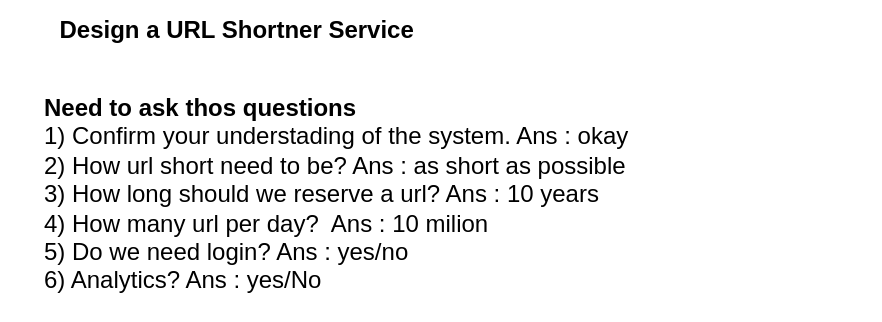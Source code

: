 <mxfile version="24.8.3">
  <diagram name="Page-1" id="y-ZFuvWTaDtMXv03vSU7">
    <mxGraphModel dx="1050" dy="530" grid="1" gridSize="10" guides="1" tooltips="1" connect="1" arrows="1" fold="1" page="1" pageScale="1" pageWidth="850" pageHeight="1100" math="0" shadow="0">
      <root>
        <mxCell id="0" />
        <mxCell id="1" parent="0" />
        <mxCell id="XjijE6OIwFC7-dDBtSXK-2" value="Design a URL Shortner Service&amp;nbsp;" style="text;html=1;align=center;verticalAlign=middle;whiteSpace=wrap;rounded=0;fontStyle=1" vertex="1" parent="1">
          <mxGeometry x="60" y="40" width="240" height="30" as="geometry" />
        </mxCell>
        <mxCell id="XjijE6OIwFC7-dDBtSXK-3" value="&lt;b&gt;Need to ask thos questions&lt;/b&gt;&lt;div&gt;1) Confirm your understading of the system. Ans : okay&lt;/div&gt;&lt;div&gt;2) How url short need to be? Ans : as short as possible&lt;/div&gt;&lt;div&gt;3) How long should we reserve a url? Ans : 10 years&lt;/div&gt;&lt;div&gt;4) How many url per day?&amp;nbsp; Ans : 10 milion&lt;/div&gt;&lt;div&gt;5) Do we need login? Ans : yes/no&lt;/div&gt;&lt;div&gt;6) Analytics? Ans : yes/No&lt;/div&gt;" style="text;html=1;align=left;verticalAlign=top;whiteSpace=wrap;rounded=0;" vertex="1" parent="1">
          <mxGeometry x="80" y="80" width="420" height="120" as="geometry" />
        </mxCell>
      </root>
    </mxGraphModel>
  </diagram>
</mxfile>
